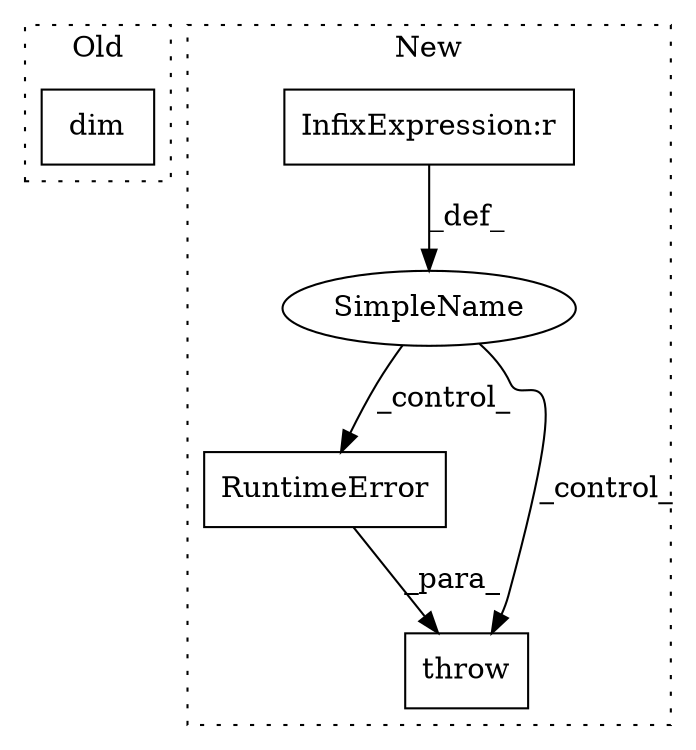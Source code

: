 digraph G {
subgraph cluster0 {
1 [label="dim" a="32" s="1575" l="5" shape="box"];
label = "Old";
style="dotted";
}
subgraph cluster1 {
2 [label="RuntimeError" a="32" s="1863" l="14" shape="box"];
3 [label="SimpleName" a="42" s="" l="" shape="ellipse"];
4 [label="throw" a="53" s="1857" l="6" shape="box"];
5 [label="InfixExpression:r" a="27" s="1828" l="4" shape="box"];
label = "New";
style="dotted";
}
2 -> 4 [label="_para_"];
3 -> 2 [label="_control_"];
3 -> 4 [label="_control_"];
5 -> 3 [label="_def_"];
}